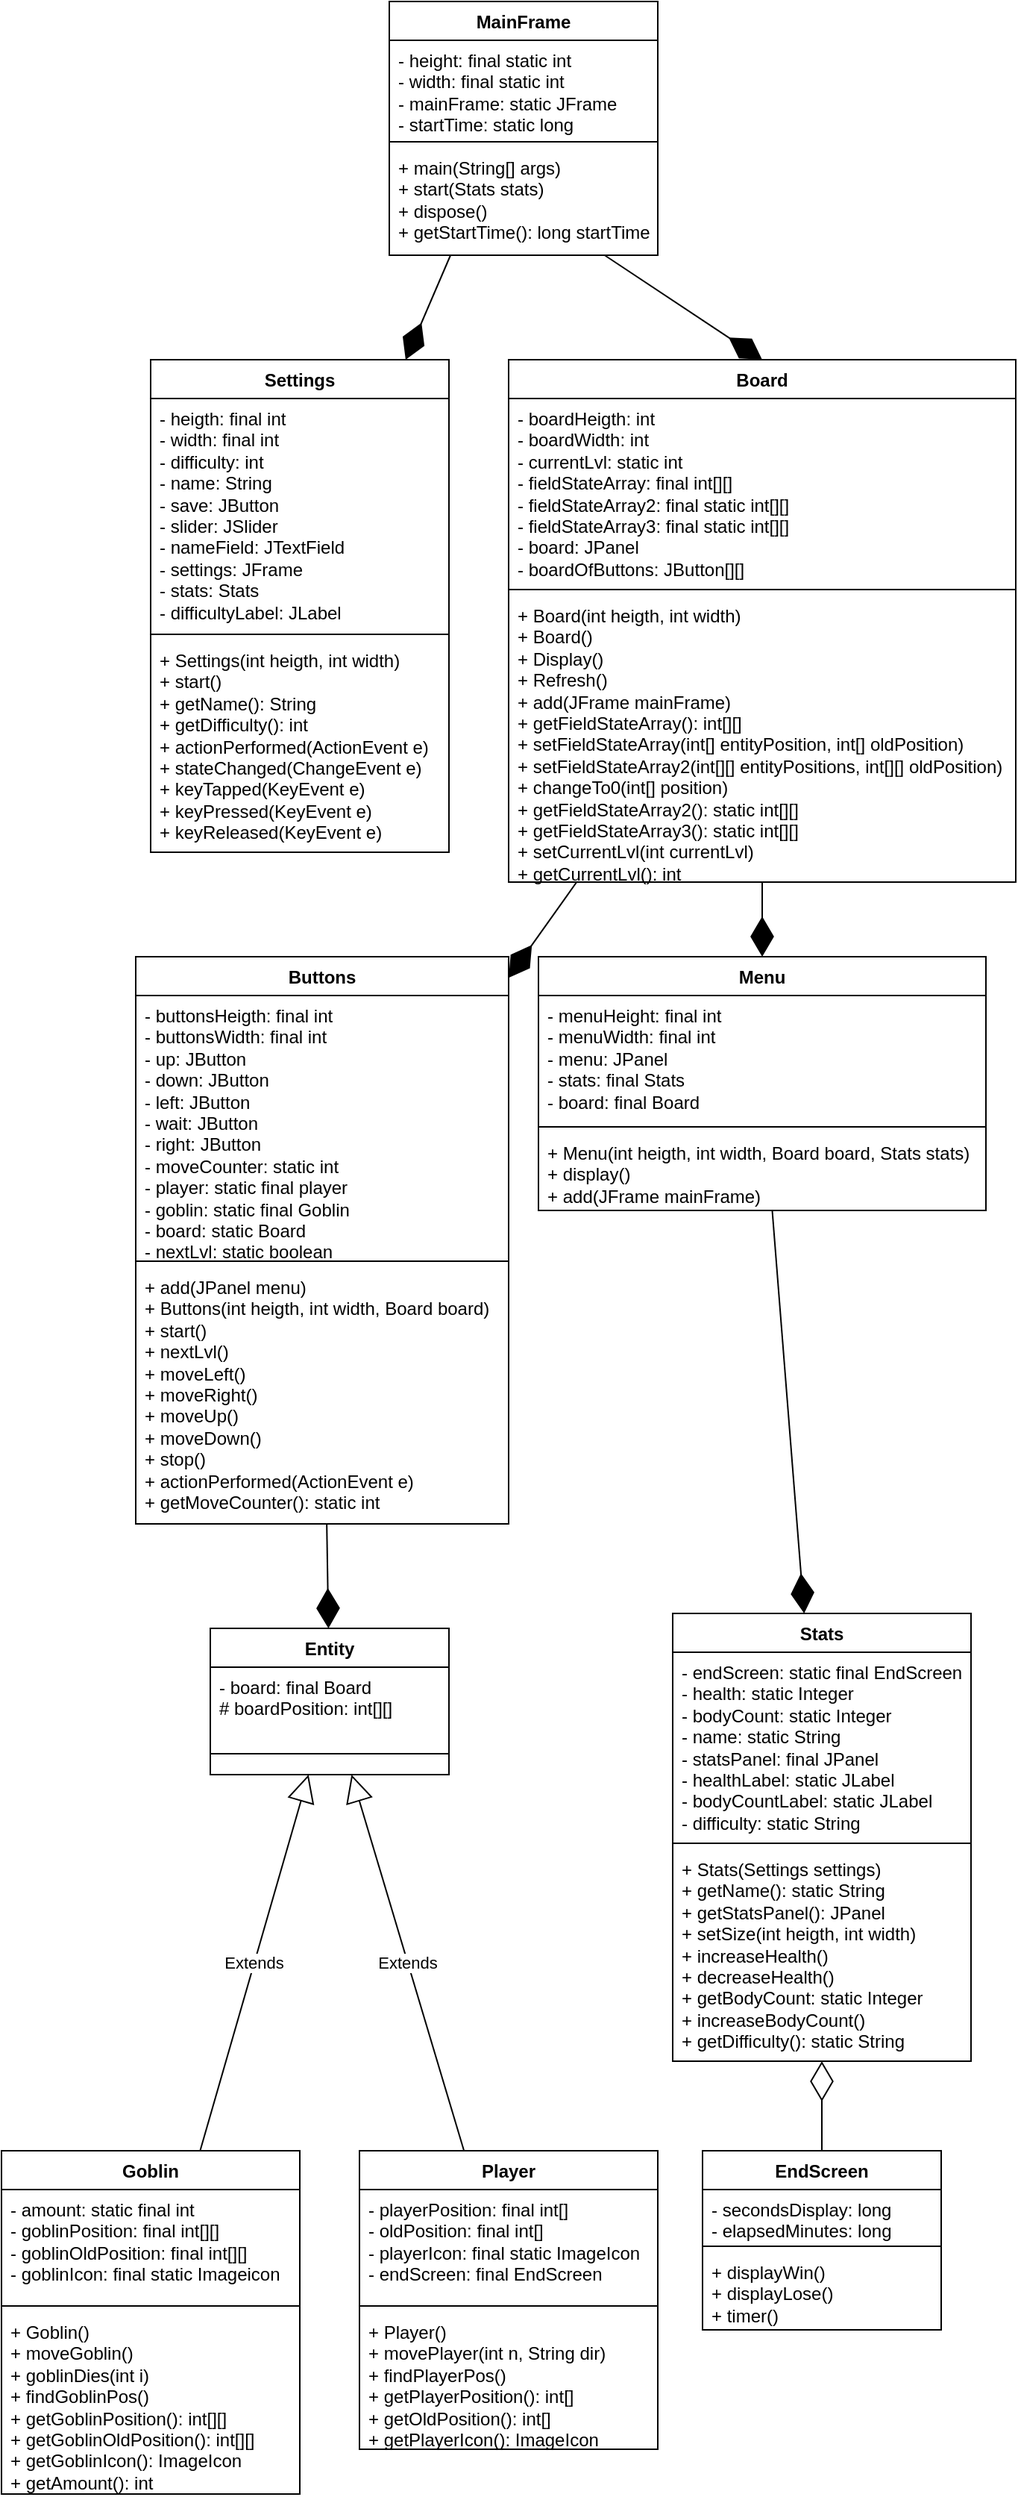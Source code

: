 <mxfile version="21.3.2" type="github">
  <diagram id="C5RBs43oDa-KdzZeNtuy" name="Page-1">
    <mxGraphModel dx="1434" dy="916" grid="1" gridSize="10" guides="1" tooltips="1" connect="1" arrows="1" fold="1" page="1" pageScale="1" pageWidth="2339" pageHeight="3300" math="0" shadow="0">
      <root>
        <mxCell id="WIyWlLk6GJQsqaUBKTNV-0" />
        <mxCell id="WIyWlLk6GJQsqaUBKTNV-1" parent="WIyWlLk6GJQsqaUBKTNV-0" />
        <mxCell id="xqctljAPMphS5c5I9apy-0" value="Entity" style="swimlane;fontStyle=1;align=center;verticalAlign=top;childLayout=stackLayout;horizontal=1;startSize=26;horizontalStack=0;resizeParent=1;resizeParentMax=0;resizeLast=0;collapsible=1;marginBottom=0;whiteSpace=wrap;html=1;" vertex="1" parent="WIyWlLk6GJQsqaUBKTNV-1">
          <mxGeometry x="720" y="1330" width="160" height="98" as="geometry" />
        </mxCell>
        <mxCell id="xqctljAPMphS5c5I9apy-1" value="- board: final Board&lt;br&gt;# boardPosition: int[][]" style="text;strokeColor=none;fillColor=none;align=left;verticalAlign=top;spacingLeft=4;spacingRight=4;overflow=hidden;rotatable=0;points=[[0,0.5],[1,0.5]];portConstraint=eastwest;whiteSpace=wrap;html=1;" vertex="1" parent="xqctljAPMphS5c5I9apy-0">
          <mxGeometry y="26" width="160" height="44" as="geometry" />
        </mxCell>
        <mxCell id="xqctljAPMphS5c5I9apy-2" value="" style="line;strokeWidth=1;fillColor=none;align=left;verticalAlign=middle;spacingTop=-1;spacingLeft=3;spacingRight=3;rotatable=0;labelPosition=right;points=[];portConstraint=eastwest;strokeColor=inherit;" vertex="1" parent="xqctljAPMphS5c5I9apy-0">
          <mxGeometry y="70" width="160" height="28" as="geometry" />
        </mxCell>
        <mxCell id="xqctljAPMphS5c5I9apy-4" value="Goblin" style="swimlane;fontStyle=1;align=center;verticalAlign=top;childLayout=stackLayout;horizontal=1;startSize=26;horizontalStack=0;resizeParent=1;resizeParentMax=0;resizeLast=0;collapsible=1;marginBottom=0;whiteSpace=wrap;html=1;" vertex="1" parent="WIyWlLk6GJQsqaUBKTNV-1">
          <mxGeometry x="580" y="1680" width="200" height="230" as="geometry" />
        </mxCell>
        <mxCell id="xqctljAPMphS5c5I9apy-5" value="- amount: static final int&lt;br&gt;- goblinPosition: final int[][]&lt;br&gt;- goblinOldPosition: final int[][]&amp;nbsp;&lt;br&gt;- goblinIcon: final static Imageicon&lt;br&gt;" style="text;strokeColor=none;fillColor=none;align=left;verticalAlign=top;spacingLeft=4;spacingRight=4;overflow=hidden;rotatable=0;points=[[0,0.5],[1,0.5]];portConstraint=eastwest;whiteSpace=wrap;html=1;" vertex="1" parent="xqctljAPMphS5c5I9apy-4">
          <mxGeometry y="26" width="200" height="74" as="geometry" />
        </mxCell>
        <mxCell id="xqctljAPMphS5c5I9apy-6" value="" style="line;strokeWidth=1;fillColor=none;align=left;verticalAlign=middle;spacingTop=-1;spacingLeft=3;spacingRight=3;rotatable=0;labelPosition=right;points=[];portConstraint=eastwest;strokeColor=inherit;" vertex="1" parent="xqctljAPMphS5c5I9apy-4">
          <mxGeometry y="100" width="200" height="8" as="geometry" />
        </mxCell>
        <mxCell id="xqctljAPMphS5c5I9apy-7" value="+ Goblin()&lt;br&gt;+ moveGoblin()&lt;br&gt;+ goblinDies(int i)&lt;br&gt;+ findGoblinPos()&lt;br&gt;+ getGoblinPosition(): int[][]&lt;br&gt;+ getGoblinOldPosition(): int[][]&lt;br&gt;+ getGoblinIcon(): ImageIcon&lt;br&gt;+ getAmount(): int" style="text;strokeColor=none;fillColor=none;align=left;verticalAlign=top;spacingLeft=4;spacingRight=4;overflow=hidden;rotatable=0;points=[[0,0.5],[1,0.5]];portConstraint=eastwest;whiteSpace=wrap;html=1;" vertex="1" parent="xqctljAPMphS5c5I9apy-4">
          <mxGeometry y="108" width="200" height="122" as="geometry" />
        </mxCell>
        <mxCell id="xqctljAPMphS5c5I9apy-9" value="Player" style="swimlane;fontStyle=1;align=center;verticalAlign=top;childLayout=stackLayout;horizontal=1;startSize=26;horizontalStack=0;resizeParent=1;resizeParentMax=0;resizeLast=0;collapsible=1;marginBottom=0;whiteSpace=wrap;html=1;" vertex="1" parent="WIyWlLk6GJQsqaUBKTNV-1">
          <mxGeometry x="820" y="1680" width="200" height="200" as="geometry" />
        </mxCell>
        <mxCell id="xqctljAPMphS5c5I9apy-10" value="- playerPosition: final int[]&lt;br&gt;- oldPosition: final int[]&lt;br&gt;- playerIcon: final static ImageIcon&lt;br&gt;- endScreen: final EndScreen&lt;br&gt;" style="text;strokeColor=none;fillColor=none;align=left;verticalAlign=top;spacingLeft=4;spacingRight=4;overflow=hidden;rotatable=0;points=[[0,0.5],[1,0.5]];portConstraint=eastwest;whiteSpace=wrap;html=1;" vertex="1" parent="xqctljAPMphS5c5I9apy-9">
          <mxGeometry y="26" width="200" height="74" as="geometry" />
        </mxCell>
        <mxCell id="xqctljAPMphS5c5I9apy-11" value="" style="line;strokeWidth=1;fillColor=none;align=left;verticalAlign=middle;spacingTop=-1;spacingLeft=3;spacingRight=3;rotatable=0;labelPosition=right;points=[];portConstraint=eastwest;strokeColor=inherit;" vertex="1" parent="xqctljAPMphS5c5I9apy-9">
          <mxGeometry y="100" width="200" height="8" as="geometry" />
        </mxCell>
        <mxCell id="xqctljAPMphS5c5I9apy-12" value="+ Player()&lt;br&gt;+ movePlayer(int n, String dir)&lt;br&gt;+ findPlayerPos()&lt;br&gt;+ getPlayerPosition(): int[]&lt;br&gt;+ getOldPosition(): int[]&lt;br&gt;+ getPlayerIcon(): ImageIcon" style="text;strokeColor=none;fillColor=none;align=left;verticalAlign=top;spacingLeft=4;spacingRight=4;overflow=hidden;rotatable=0;points=[[0,0.5],[1,0.5]];portConstraint=eastwest;whiteSpace=wrap;html=1;" vertex="1" parent="xqctljAPMphS5c5I9apy-9">
          <mxGeometry y="108" width="200" height="92" as="geometry" />
        </mxCell>
        <mxCell id="xqctljAPMphS5c5I9apy-14" value="MainFrame" style="swimlane;fontStyle=1;align=center;verticalAlign=top;childLayout=stackLayout;horizontal=1;startSize=26;horizontalStack=0;resizeParent=1;resizeParentMax=0;resizeLast=0;collapsible=1;marginBottom=0;whiteSpace=wrap;html=1;" vertex="1" parent="WIyWlLk6GJQsqaUBKTNV-1">
          <mxGeometry x="840" y="240" width="180" height="170" as="geometry" />
        </mxCell>
        <mxCell id="xqctljAPMphS5c5I9apy-15" value="- height: final static int&lt;br&gt;- width: final static int&lt;br&gt;- mainFrame: static JFrame&lt;br&gt;- startTime: static long" style="text;strokeColor=none;fillColor=none;align=left;verticalAlign=top;spacingLeft=4;spacingRight=4;overflow=hidden;rotatable=0;points=[[0,0.5],[1,0.5]];portConstraint=eastwest;whiteSpace=wrap;html=1;" vertex="1" parent="xqctljAPMphS5c5I9apy-14">
          <mxGeometry y="26" width="180" height="64" as="geometry" />
        </mxCell>
        <mxCell id="xqctljAPMphS5c5I9apy-16" value="" style="line;strokeWidth=1;fillColor=none;align=left;verticalAlign=middle;spacingTop=-1;spacingLeft=3;spacingRight=3;rotatable=0;labelPosition=right;points=[];portConstraint=eastwest;strokeColor=inherit;" vertex="1" parent="xqctljAPMphS5c5I9apy-14">
          <mxGeometry y="90" width="180" height="8" as="geometry" />
        </mxCell>
        <mxCell id="xqctljAPMphS5c5I9apy-17" value="+ main(String[] args)&lt;br&gt;+ start(Stats stats)&lt;br&gt;+ dispose()&lt;br&gt;+ getStartTime(): long startTime" style="text;strokeColor=none;fillColor=none;align=left;verticalAlign=top;spacingLeft=4;spacingRight=4;overflow=hidden;rotatable=0;points=[[0,0.5],[1,0.5]];portConstraint=eastwest;whiteSpace=wrap;html=1;" vertex="1" parent="xqctljAPMphS5c5I9apy-14">
          <mxGeometry y="98" width="180" height="72" as="geometry" />
        </mxCell>
        <mxCell id="xqctljAPMphS5c5I9apy-18" value="Settings" style="swimlane;fontStyle=1;align=center;verticalAlign=top;childLayout=stackLayout;horizontal=1;startSize=26;horizontalStack=0;resizeParent=1;resizeParentMax=0;resizeLast=0;collapsible=1;marginBottom=0;whiteSpace=wrap;html=1;" vertex="1" parent="WIyWlLk6GJQsqaUBKTNV-1">
          <mxGeometry x="680" y="480" width="200" height="330" as="geometry" />
        </mxCell>
        <mxCell id="xqctljAPMphS5c5I9apy-19" value="- heigth: final int&lt;br&gt;- width: final int&lt;br&gt;- difficulty: int&lt;br&gt;- name: String&lt;br&gt;- save: JButton&lt;br&gt;- slider: JSlider&lt;br&gt;- nameField: JTextField&lt;br&gt;- settings: JFrame&lt;br&gt;- stats: Stats&lt;br&gt;- difficultyLabel: JLabel" style="text;strokeColor=none;fillColor=none;align=left;verticalAlign=top;spacingLeft=4;spacingRight=4;overflow=hidden;rotatable=0;points=[[0,0.5],[1,0.5]];portConstraint=eastwest;whiteSpace=wrap;html=1;" vertex="1" parent="xqctljAPMphS5c5I9apy-18">
          <mxGeometry y="26" width="200" height="154" as="geometry" />
        </mxCell>
        <mxCell id="xqctljAPMphS5c5I9apy-20" value="" style="line;strokeWidth=1;fillColor=none;align=left;verticalAlign=middle;spacingTop=-1;spacingLeft=3;spacingRight=3;rotatable=0;labelPosition=right;points=[];portConstraint=eastwest;strokeColor=inherit;" vertex="1" parent="xqctljAPMphS5c5I9apy-18">
          <mxGeometry y="180" width="200" height="8" as="geometry" />
        </mxCell>
        <mxCell id="xqctljAPMphS5c5I9apy-21" value="+ Settings(int heigth, int width)&lt;br&gt;+ start()&lt;br&gt;+ getName(): String&lt;br&gt;+ getDifficulty(): int&lt;br&gt;+ actionPerformed(ActionEvent e)&lt;br&gt;+ stateChanged(ChangeEvent e)&lt;br&gt;+ keyTapped(KeyEvent e)&lt;br&gt;+ keyPressed(KeyEvent e)&lt;br&gt;+ keyReleased(KeyEvent e)" style="text;strokeColor=none;fillColor=none;align=left;verticalAlign=top;spacingLeft=4;spacingRight=4;overflow=hidden;rotatable=0;points=[[0,0.5],[1,0.5]];portConstraint=eastwest;whiteSpace=wrap;html=1;" vertex="1" parent="xqctljAPMphS5c5I9apy-18">
          <mxGeometry y="188" width="200" height="142" as="geometry" />
        </mxCell>
        <mxCell id="xqctljAPMphS5c5I9apy-23" value="Board" style="swimlane;fontStyle=1;align=center;verticalAlign=top;childLayout=stackLayout;horizontal=1;startSize=26;horizontalStack=0;resizeParent=1;resizeParentMax=0;resizeLast=0;collapsible=1;marginBottom=0;whiteSpace=wrap;html=1;" vertex="1" parent="WIyWlLk6GJQsqaUBKTNV-1">
          <mxGeometry x="920" y="480" width="340" height="350" as="geometry" />
        </mxCell>
        <mxCell id="xqctljAPMphS5c5I9apy-24" value="- boardHeigth: int&lt;br&gt;- boardWidth: int&lt;br&gt;- currentLvl: static int&lt;br&gt;- fieldStateArray: final int[][]&lt;br&gt;- fieldStateArray2: final static int[][]&lt;br&gt;- fieldStateArray3: final static int[][]&lt;br&gt;- board: JPanel&lt;br&gt;- boardOfButtons: JButton[][]" style="text;strokeColor=none;fillColor=none;align=left;verticalAlign=top;spacingLeft=4;spacingRight=4;overflow=hidden;rotatable=0;points=[[0,0.5],[1,0.5]];portConstraint=eastwest;whiteSpace=wrap;html=1;" vertex="1" parent="xqctljAPMphS5c5I9apy-23">
          <mxGeometry y="26" width="340" height="124" as="geometry" />
        </mxCell>
        <mxCell id="xqctljAPMphS5c5I9apy-25" value="" style="line;strokeWidth=1;fillColor=none;align=left;verticalAlign=middle;spacingTop=-1;spacingLeft=3;spacingRight=3;rotatable=0;labelPosition=right;points=[];portConstraint=eastwest;strokeColor=inherit;" vertex="1" parent="xqctljAPMphS5c5I9apy-23">
          <mxGeometry y="150" width="340" height="8" as="geometry" />
        </mxCell>
        <mxCell id="xqctljAPMphS5c5I9apy-26" value="+&amp;nbsp;Board(int heigth, int width)&lt;br&gt;+ Board()&lt;br&gt;+ Display()&lt;br&gt;+ Refresh()&lt;br&gt;+ add(JFrame mainFrame)&lt;br&gt;+ getFieldStateArray(): int[][]&lt;br&gt;+ setFieldStateArray(int[] entityPosition, int[] oldPosition)&lt;br&gt;+ setFieldStateArray2(int[][] entityPositions, int[][] oldPosition)&lt;br&gt;+ changeTo0(int[] position)&lt;br&gt;+ getFieldStateArray2(): static int[][]&lt;br&gt;+ getFieldStateArray3(): static int[][]&lt;br&gt;+ setCurrentLvl(int currentLvl)&lt;br&gt;+ getCurrentLvl(): int" style="text;strokeColor=none;fillColor=none;align=left;verticalAlign=top;spacingLeft=4;spacingRight=4;overflow=hidden;rotatable=0;points=[[0,0.5],[1,0.5]];portConstraint=eastwest;whiteSpace=wrap;html=1;" vertex="1" parent="xqctljAPMphS5c5I9apy-23">
          <mxGeometry y="158" width="340" height="192" as="geometry" />
        </mxCell>
        <mxCell id="xqctljAPMphS5c5I9apy-27" value="" style="endArrow=diamondThin;endFill=1;endSize=24;html=1;rounded=0;entryX=0.5;entryY=0;entryDx=0;entryDy=0;" edge="1" parent="WIyWlLk6GJQsqaUBKTNV-1" source="xqctljAPMphS5c5I9apy-17" target="xqctljAPMphS5c5I9apy-23">
          <mxGeometry width="160" relative="1" as="geometry">
            <mxPoint x="780" y="570" as="sourcePoint" />
            <mxPoint x="940" y="570" as="targetPoint" />
          </mxGeometry>
        </mxCell>
        <mxCell id="xqctljAPMphS5c5I9apy-28" value="" style="endArrow=diamondThin;endFill=1;endSize=24;html=1;rounded=0;exitX=0.228;exitY=1;exitDx=0;exitDy=0;exitPerimeter=0;" edge="1" parent="WIyWlLk6GJQsqaUBKTNV-1" source="xqctljAPMphS5c5I9apy-17" target="xqctljAPMphS5c5I9apy-18">
          <mxGeometry width="160" relative="1" as="geometry">
            <mxPoint x="780" y="570" as="sourcePoint" />
            <mxPoint x="940" y="570" as="targetPoint" />
          </mxGeometry>
        </mxCell>
        <mxCell id="xqctljAPMphS5c5I9apy-29" value="" style="endArrow=diamondThin;endFill=1;endSize=24;html=1;rounded=0;" edge="1" parent="WIyWlLk6GJQsqaUBKTNV-1" source="xqctljAPMphS5c5I9apy-34" target="xqctljAPMphS5c5I9apy-0">
          <mxGeometry width="160" relative="1" as="geometry">
            <mxPoint x="780" y="770" as="sourcePoint" />
            <mxPoint x="940" y="770" as="targetPoint" />
          </mxGeometry>
        </mxCell>
        <mxCell id="xqctljAPMphS5c5I9apy-32" value="Extends" style="endArrow=block;endSize=16;endFill=0;html=1;rounded=0;" edge="1" parent="WIyWlLk6GJQsqaUBKTNV-1" source="xqctljAPMphS5c5I9apy-4" target="xqctljAPMphS5c5I9apy-0">
          <mxGeometry width="160" relative="1" as="geometry">
            <mxPoint x="780" y="870" as="sourcePoint" />
            <mxPoint x="940" y="870" as="targetPoint" />
          </mxGeometry>
        </mxCell>
        <mxCell id="xqctljAPMphS5c5I9apy-33" value="Extends" style="endArrow=block;endSize=16;endFill=0;html=1;rounded=0;" edge="1" parent="WIyWlLk6GJQsqaUBKTNV-1" source="xqctljAPMphS5c5I9apy-9" target="xqctljAPMphS5c5I9apy-0">
          <mxGeometry width="160" relative="1" as="geometry">
            <mxPoint x="780" y="870" as="sourcePoint" />
            <mxPoint x="940" y="870" as="targetPoint" />
          </mxGeometry>
        </mxCell>
        <mxCell id="xqctljAPMphS5c5I9apy-34" value="Buttons" style="swimlane;fontStyle=1;align=center;verticalAlign=top;childLayout=stackLayout;horizontal=1;startSize=26;horizontalStack=0;resizeParent=1;resizeParentMax=0;resizeLast=0;collapsible=1;marginBottom=0;whiteSpace=wrap;html=1;" vertex="1" parent="WIyWlLk6GJQsqaUBKTNV-1">
          <mxGeometry x="670" y="880" width="250" height="380" as="geometry" />
        </mxCell>
        <mxCell id="xqctljAPMphS5c5I9apy-35" value="- buttonsHeigth: final int&lt;br&gt;- buttonsWidth: final int&lt;br&gt;- up: JButton&lt;br&gt;- down: JButton&lt;br&gt;- left: JButton&lt;br&gt;- wait: JButton&lt;br&gt;- right: JButton&lt;br&gt;- moveCounter: static int&lt;br&gt;- player: static final player&lt;br&gt;- goblin: static final Goblin&lt;br&gt;- board: static Board&lt;br&gt;- nextLvl: static boolean" style="text;strokeColor=none;fillColor=none;align=left;verticalAlign=top;spacingLeft=4;spacingRight=4;overflow=hidden;rotatable=0;points=[[0,0.5],[1,0.5]];portConstraint=eastwest;whiteSpace=wrap;html=1;" vertex="1" parent="xqctljAPMphS5c5I9apy-34">
          <mxGeometry y="26" width="250" height="174" as="geometry" />
        </mxCell>
        <mxCell id="xqctljAPMphS5c5I9apy-36" value="" style="line;strokeWidth=1;fillColor=none;align=left;verticalAlign=middle;spacingTop=-1;spacingLeft=3;spacingRight=3;rotatable=0;labelPosition=right;points=[];portConstraint=eastwest;strokeColor=inherit;" vertex="1" parent="xqctljAPMphS5c5I9apy-34">
          <mxGeometry y="200" width="250" height="8" as="geometry" />
        </mxCell>
        <mxCell id="xqctljAPMphS5c5I9apy-37" value="+ add(JPanel menu)&lt;br&gt;+ Buttons(int heigth, int width, Board board)&lt;br&gt;+ start()&lt;br&gt;+ nextLvl()&lt;br&gt;+ moveLeft()&lt;br&gt;+ moveRight()&lt;br&gt;+ moveUp()&lt;br&gt;+ moveDown()&lt;br&gt;+ stop()&lt;br&gt;+ actionPerformed(ActionEvent e)&lt;br&gt;+ getMoveCounter(): static int" style="text;strokeColor=none;fillColor=none;align=left;verticalAlign=top;spacingLeft=4;spacingRight=4;overflow=hidden;rotatable=0;points=[[0,0.5],[1,0.5]];portConstraint=eastwest;whiteSpace=wrap;html=1;" vertex="1" parent="xqctljAPMphS5c5I9apy-34">
          <mxGeometry y="208" width="250" height="172" as="geometry" />
        </mxCell>
        <mxCell id="xqctljAPMphS5c5I9apy-38" value="" style="endArrow=diamondThin;endFill=1;endSize=24;html=1;rounded=0;" edge="1" parent="WIyWlLk6GJQsqaUBKTNV-1" source="xqctljAPMphS5c5I9apy-23" target="xqctljAPMphS5c5I9apy-34">
          <mxGeometry width="160" relative="1" as="geometry">
            <mxPoint x="1110" y="770" as="sourcePoint" />
            <mxPoint x="1270" y="770" as="targetPoint" />
          </mxGeometry>
        </mxCell>
        <mxCell id="xqctljAPMphS5c5I9apy-39" value="Menu" style="swimlane;fontStyle=1;align=center;verticalAlign=top;childLayout=stackLayout;horizontal=1;startSize=26;horizontalStack=0;resizeParent=1;resizeParentMax=0;resizeLast=0;collapsible=1;marginBottom=0;whiteSpace=wrap;html=1;" vertex="1" parent="WIyWlLk6GJQsqaUBKTNV-1">
          <mxGeometry x="940" y="880" width="300" height="170" as="geometry" />
        </mxCell>
        <mxCell id="xqctljAPMphS5c5I9apy-40" value="- menuHeight: final int&lt;br&gt;- menuWidth: final int&lt;br&gt;- menu: JPanel&lt;br&gt;- stats: final Stats&lt;br&gt;- board: final Board&lt;br&gt;" style="text;strokeColor=none;fillColor=none;align=left;verticalAlign=top;spacingLeft=4;spacingRight=4;overflow=hidden;rotatable=0;points=[[0,0.5],[1,0.5]];portConstraint=eastwest;whiteSpace=wrap;html=1;" vertex="1" parent="xqctljAPMphS5c5I9apy-39">
          <mxGeometry y="26" width="300" height="84" as="geometry" />
        </mxCell>
        <mxCell id="xqctljAPMphS5c5I9apy-41" value="" style="line;strokeWidth=1;fillColor=none;align=left;verticalAlign=middle;spacingTop=-1;spacingLeft=3;spacingRight=3;rotatable=0;labelPosition=right;points=[];portConstraint=eastwest;strokeColor=inherit;" vertex="1" parent="xqctljAPMphS5c5I9apy-39">
          <mxGeometry y="110" width="300" height="8" as="geometry" />
        </mxCell>
        <mxCell id="xqctljAPMphS5c5I9apy-42" value="+ Menu(int heigth, int width, Board board, Stats stats)&lt;br&gt;+ display()&lt;br&gt;+ add(JFrame mainFrame)" style="text;strokeColor=none;fillColor=none;align=left;verticalAlign=top;spacingLeft=4;spacingRight=4;overflow=hidden;rotatable=0;points=[[0,0.5],[1,0.5]];portConstraint=eastwest;whiteSpace=wrap;html=1;" vertex="1" parent="xqctljAPMphS5c5I9apy-39">
          <mxGeometry y="118" width="300" height="52" as="geometry" />
        </mxCell>
        <mxCell id="xqctljAPMphS5c5I9apy-43" value="" style="endArrow=diamondThin;endFill=1;endSize=24;html=1;rounded=0;" edge="1" parent="WIyWlLk6GJQsqaUBKTNV-1" source="xqctljAPMphS5c5I9apy-23" target="xqctljAPMphS5c5I9apy-39">
          <mxGeometry width="160" relative="1" as="geometry">
            <mxPoint x="1110" y="770" as="sourcePoint" />
            <mxPoint x="1270" y="770" as="targetPoint" />
          </mxGeometry>
        </mxCell>
        <mxCell id="xqctljAPMphS5c5I9apy-44" value="Stats" style="swimlane;fontStyle=1;align=center;verticalAlign=top;childLayout=stackLayout;horizontal=1;startSize=26;horizontalStack=0;resizeParent=1;resizeParentMax=0;resizeLast=0;collapsible=1;marginBottom=0;whiteSpace=wrap;html=1;" vertex="1" parent="WIyWlLk6GJQsqaUBKTNV-1">
          <mxGeometry x="1030" y="1320" width="200" height="300" as="geometry" />
        </mxCell>
        <mxCell id="xqctljAPMphS5c5I9apy-45" value="- endScreen: static final EndScreen&lt;br&gt;- health: static Integer&lt;br&gt;- bodyCount: static Integer&lt;br&gt;- name: static String&lt;br&gt;- statsPanel: final JPanel&lt;br&gt;- healthLabel: static JLabel&lt;br&gt;- bodyCountLabel: static JLabel&lt;br&gt;- difficulty: static String" style="text;strokeColor=none;fillColor=none;align=left;verticalAlign=top;spacingLeft=4;spacingRight=4;overflow=hidden;rotatable=0;points=[[0,0.5],[1,0.5]];portConstraint=eastwest;whiteSpace=wrap;html=1;" vertex="1" parent="xqctljAPMphS5c5I9apy-44">
          <mxGeometry y="26" width="200" height="124" as="geometry" />
        </mxCell>
        <mxCell id="xqctljAPMphS5c5I9apy-46" value="" style="line;strokeWidth=1;fillColor=none;align=left;verticalAlign=middle;spacingTop=-1;spacingLeft=3;spacingRight=3;rotatable=0;labelPosition=right;points=[];portConstraint=eastwest;strokeColor=inherit;" vertex="1" parent="xqctljAPMphS5c5I9apy-44">
          <mxGeometry y="150" width="200" height="8" as="geometry" />
        </mxCell>
        <mxCell id="xqctljAPMphS5c5I9apy-47" value="+ Stats(Settings settings)&lt;br&gt;+ getName(): static String&lt;br&gt;+ getStatsPanel(): JPanel&lt;br&gt;+ setSize(int heigth, int width)&lt;br&gt;+ increaseHealth()&lt;br&gt;+ decreaseHealth()&lt;br&gt;+ getBodyCount: static Integer&lt;br&gt;+ increaseBodyCount()&lt;br&gt;+ getDifficulty(): static String" style="text;strokeColor=none;fillColor=none;align=left;verticalAlign=top;spacingLeft=4;spacingRight=4;overflow=hidden;rotatable=0;points=[[0,0.5],[1,0.5]];portConstraint=eastwest;whiteSpace=wrap;html=1;" vertex="1" parent="xqctljAPMphS5c5I9apy-44">
          <mxGeometry y="158" width="200" height="142" as="geometry" />
        </mxCell>
        <mxCell id="xqctljAPMphS5c5I9apy-48" value="" style="endArrow=diamondThin;endFill=1;endSize=24;html=1;rounded=0;" edge="1" parent="WIyWlLk6GJQsqaUBKTNV-1" source="xqctljAPMphS5c5I9apy-39" target="xqctljAPMphS5c5I9apy-44">
          <mxGeometry width="160" relative="1" as="geometry">
            <mxPoint x="1110" y="970" as="sourcePoint" />
            <mxPoint x="1270" y="970" as="targetPoint" />
          </mxGeometry>
        </mxCell>
        <mxCell id="xqctljAPMphS5c5I9apy-49" value="" style="endArrow=diamondThin;endFill=0;endSize=24;html=1;rounded=0;" edge="1" parent="WIyWlLk6GJQsqaUBKTNV-1" source="xqctljAPMphS5c5I9apy-50" target="xqctljAPMphS5c5I9apy-44">
          <mxGeometry width="160" relative="1" as="geometry">
            <mxPoint x="1180" y="1520" as="sourcePoint" />
            <mxPoint x="1270" y="1150" as="targetPoint" />
          </mxGeometry>
        </mxCell>
        <mxCell id="xqctljAPMphS5c5I9apy-50" value="EndScreen" style="swimlane;fontStyle=1;align=center;verticalAlign=top;childLayout=stackLayout;horizontal=1;startSize=26;horizontalStack=0;resizeParent=1;resizeParentMax=0;resizeLast=0;collapsible=1;marginBottom=0;whiteSpace=wrap;html=1;" vertex="1" parent="WIyWlLk6GJQsqaUBKTNV-1">
          <mxGeometry x="1050" y="1680" width="160" height="120" as="geometry" />
        </mxCell>
        <mxCell id="xqctljAPMphS5c5I9apy-51" value="- secondsDisplay: long&lt;br&gt;- elapsedMinutes: long" style="text;strokeColor=none;fillColor=none;align=left;verticalAlign=top;spacingLeft=4;spacingRight=4;overflow=hidden;rotatable=0;points=[[0,0.5],[1,0.5]];portConstraint=eastwest;whiteSpace=wrap;html=1;" vertex="1" parent="xqctljAPMphS5c5I9apy-50">
          <mxGeometry y="26" width="160" height="34" as="geometry" />
        </mxCell>
        <mxCell id="xqctljAPMphS5c5I9apy-52" value="" style="line;strokeWidth=1;fillColor=none;align=left;verticalAlign=middle;spacingTop=-1;spacingLeft=3;spacingRight=3;rotatable=0;labelPosition=right;points=[];portConstraint=eastwest;strokeColor=inherit;" vertex="1" parent="xqctljAPMphS5c5I9apy-50">
          <mxGeometry y="60" width="160" height="8" as="geometry" />
        </mxCell>
        <mxCell id="xqctljAPMphS5c5I9apy-53" value="+ displayWin()&lt;br&gt;+ displayLose()&lt;br&gt;+ timer()" style="text;strokeColor=none;fillColor=none;align=left;verticalAlign=top;spacingLeft=4;spacingRight=4;overflow=hidden;rotatable=0;points=[[0,0.5],[1,0.5]];portConstraint=eastwest;whiteSpace=wrap;html=1;" vertex="1" parent="xqctljAPMphS5c5I9apy-50">
          <mxGeometry y="68" width="160" height="52" as="geometry" />
        </mxCell>
      </root>
    </mxGraphModel>
  </diagram>
</mxfile>
